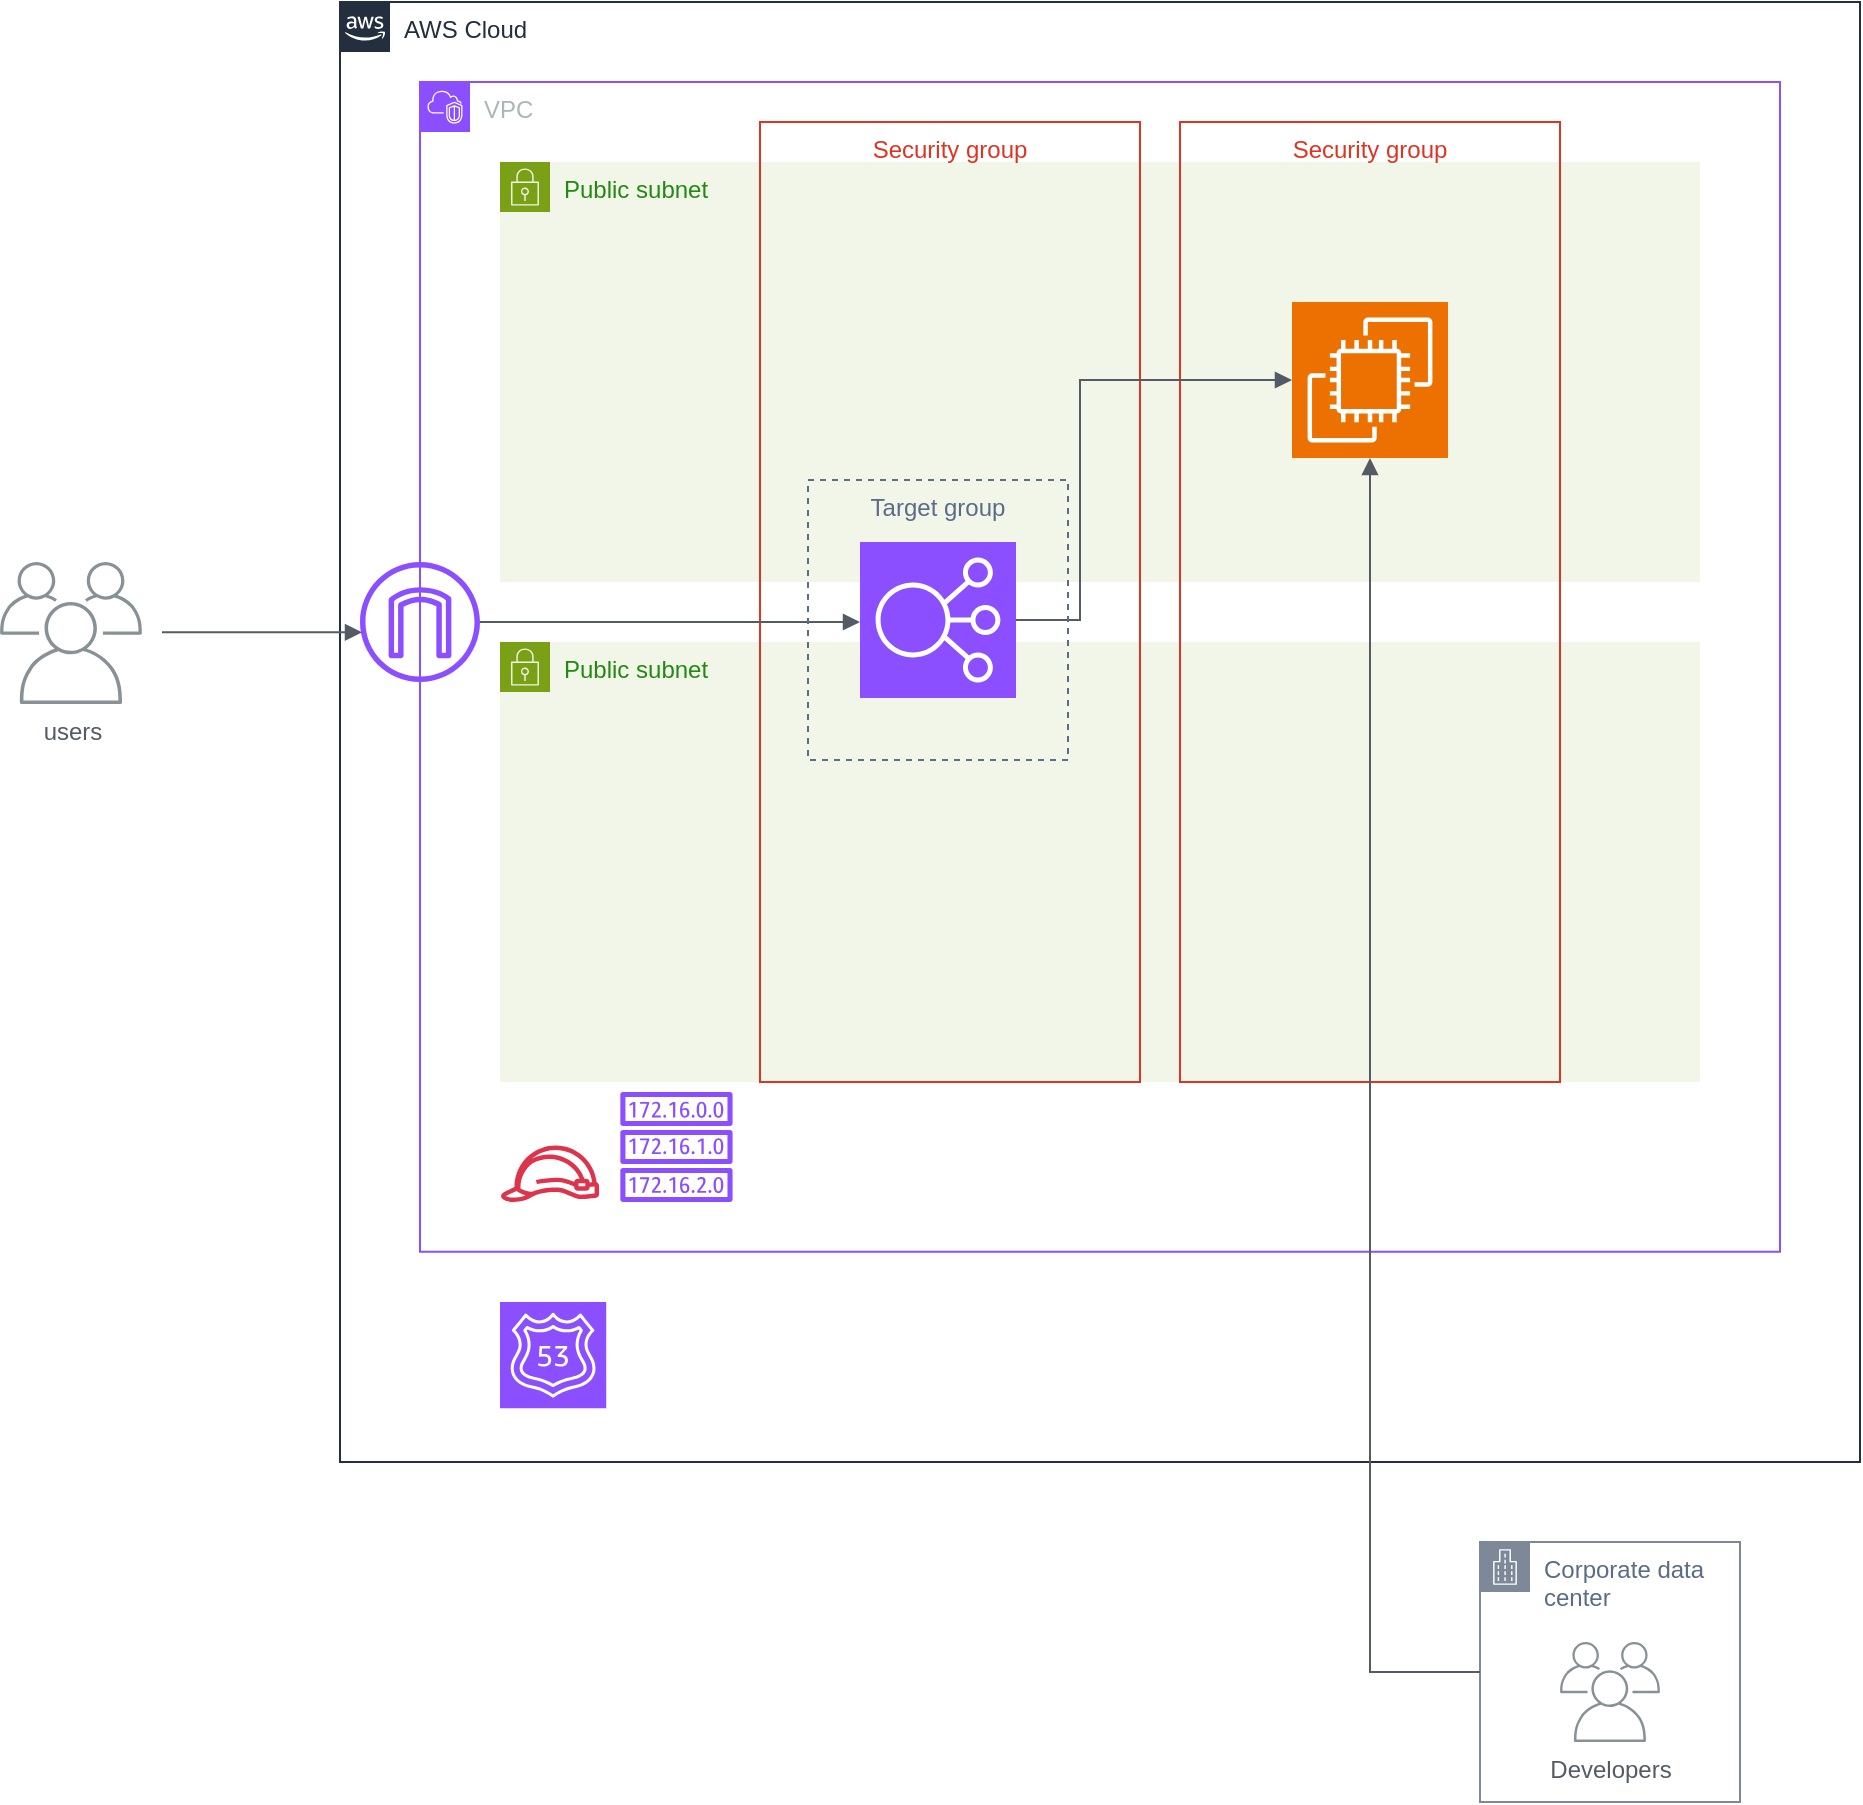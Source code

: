 <mxfile version="22.1.21" type="device">
  <diagram name="ページ1" id="mnPL-wJ1XfXDH14uQYT9">
    <mxGraphModel dx="1437" dy="569" grid="1" gridSize="10" guides="1" tooltips="1" connect="1" arrows="1" fold="1" page="1" pageScale="1" pageWidth="827" pageHeight="1169" math="0" shadow="0">
      <root>
        <mxCell id="0" />
        <mxCell id="1" parent="0" />
        <mxCell id="9SZ4IUXA4r9wMpmDnjR2-3" value="Public subnet" style="points=[[0,0],[0.25,0],[0.5,0],[0.75,0],[1,0],[1,0.25],[1,0.5],[1,0.75],[1,1],[0.75,1],[0.5,1],[0.25,1],[0,1],[0,0.75],[0,0.5],[0,0.25]];outlineConnect=0;gradientColor=none;html=1;whiteSpace=wrap;fontSize=12;fontStyle=0;container=1;pointerEvents=0;collapsible=0;recursiveResize=0;shape=mxgraph.aws4.group;grIcon=mxgraph.aws4.group_security_group;grStroke=0;strokeColor=#7AA116;fillColor=#F2F6E8;verticalAlign=top;align=left;spacingLeft=30;fontColor=#248814;dashed=0;" parent="1" vertex="1">
          <mxGeometry x="120" y="120" width="600" height="210" as="geometry" />
        </mxCell>
        <mxCell id="9SZ4IUXA4r9wMpmDnjR2-1" value="AWS Cloud" style="points=[[0,0],[0.25,0],[0.5,0],[0.75,0],[1,0],[1,0.25],[1,0.5],[1,0.75],[1,1],[0.75,1],[0.5,1],[0.25,1],[0,1],[0,0.75],[0,0.5],[0,0.25]];outlineConnect=0;gradientColor=none;html=1;whiteSpace=wrap;fontSize=12;fontStyle=0;container=1;pointerEvents=0;collapsible=0;recursiveResize=0;shape=mxgraph.aws4.group;grIcon=mxgraph.aws4.group_aws_cloud_alt;strokeColor=#232F3E;fillColor=none;verticalAlign=top;align=left;spacingLeft=30;fontColor=#232F3E;dashed=0;" parent="1" vertex="1">
          <mxGeometry x="40" y="40" width="760" height="730" as="geometry" />
        </mxCell>
        <mxCell id="9SZ4IUXA4r9wMpmDnjR2-2" value="VPC" style="points=[[0,0],[0.25,0],[0.5,0],[0.75,0],[1,0],[1,0.25],[1,0.5],[1,0.75],[1,1],[0.75,1],[0.5,1],[0.25,1],[0,1],[0,0.75],[0,0.5],[0,0.25]];outlineConnect=0;gradientColor=none;html=1;whiteSpace=wrap;fontSize=12;fontStyle=0;container=1;pointerEvents=0;collapsible=0;recursiveResize=0;shape=mxgraph.aws4.group;grIcon=mxgraph.aws4.group_vpc2;strokeColor=#8C4FFF;fillColor=none;verticalAlign=top;align=left;spacingLeft=30;fontColor=#AAB7B8;dashed=0;" parent="9SZ4IUXA4r9wMpmDnjR2-1" vertex="1">
          <mxGeometry x="40" y="40" width="680" height="584.89" as="geometry" />
        </mxCell>
        <mxCell id="1S5SFtDm_Tq1YHQfRTVd-1" value="Public subnet" style="points=[[0,0],[0.25,0],[0.5,0],[0.75,0],[1,0],[1,0.25],[1,0.5],[1,0.75],[1,1],[0.75,1],[0.5,1],[0.25,1],[0,1],[0,0.75],[0,0.5],[0,0.25]];outlineConnect=0;gradientColor=none;html=1;whiteSpace=wrap;fontSize=12;fontStyle=0;container=1;pointerEvents=0;collapsible=0;recursiveResize=0;shape=mxgraph.aws4.group;grIcon=mxgraph.aws4.group_security_group;grStroke=0;strokeColor=#7AA116;fillColor=#F2F6E8;verticalAlign=top;align=left;spacingLeft=30;fontColor=#248814;dashed=0;" parent="9SZ4IUXA4r9wMpmDnjR2-2" vertex="1">
          <mxGeometry x="40" y="280" width="600" height="220" as="geometry" />
        </mxCell>
        <mxCell id="9SZ4IUXA4r9wMpmDnjR2-6" value="Security group" style="fillColor=none;strokeColor=#DD3522;verticalAlign=top;fontStyle=0;fontColor=#DD3522;whiteSpace=wrap;html=1;" parent="1S5SFtDm_Tq1YHQfRTVd-1" vertex="1">
          <mxGeometry x="340" y="-260" width="190" height="480" as="geometry" />
        </mxCell>
        <mxCell id="9SZ4IUXA4r9wMpmDnjR2-7" value="" style="sketch=0;points=[[0,0,0],[0.25,0,0],[0.5,0,0],[0.75,0,0],[1,0,0],[0,1,0],[0.25,1,0],[0.5,1,0],[0.75,1,0],[1,1,0],[0,0.25,0],[0,0.5,0],[0,0.75,0],[1,0.25,0],[1,0.5,0],[1,0.75,0]];outlineConnect=0;fontColor=#232F3E;fillColor=#ED7100;strokeColor=#ffffff;dashed=0;verticalLabelPosition=bottom;verticalAlign=top;align=center;html=1;fontSize=12;fontStyle=0;aspect=fixed;shape=mxgraph.aws4.resourceIcon;resIcon=mxgraph.aws4.ec2;" parent="1S5SFtDm_Tq1YHQfRTVd-1" vertex="1">
          <mxGeometry x="396" y="-170" width="78" height="78" as="geometry" />
        </mxCell>
        <mxCell id="9SZ4IUXA4r9wMpmDnjR2-15" value="" style="sketch=0;outlineConnect=0;fontColor=#232F3E;gradientColor=none;fillColor=#DD344C;strokeColor=none;dashed=0;verticalLabelPosition=bottom;verticalAlign=top;align=center;html=1;fontSize=12;fontStyle=0;aspect=fixed;pointerEvents=1;shape=mxgraph.aws4.role;" parent="9SZ4IUXA4r9wMpmDnjR2-2" vertex="1">
          <mxGeometry x="40" y="531.79" width="50" height="28.21" as="geometry" />
        </mxCell>
        <mxCell id="1S5SFtDm_Tq1YHQfRTVd-2" value="" style="sketch=0;outlineConnect=0;fontColor=#232F3E;gradientColor=none;fillColor=#8C4FFF;strokeColor=none;dashed=0;verticalLabelPosition=bottom;verticalAlign=top;align=center;html=1;fontSize=12;fontStyle=0;aspect=fixed;pointerEvents=1;shape=mxgraph.aws4.route_table;" parent="9SZ4IUXA4r9wMpmDnjR2-2" vertex="1">
          <mxGeometry x="100" y="505" width="56.45" height="55" as="geometry" />
        </mxCell>
        <mxCell id="1S5SFtDm_Tq1YHQfRTVd-5" value="Security group" style="fillColor=none;strokeColor=#DD3522;verticalAlign=top;fontStyle=0;fontColor=#DD3522;whiteSpace=wrap;html=1;" parent="9SZ4IUXA4r9wMpmDnjR2-2" vertex="1">
          <mxGeometry x="170" y="20" width="190" height="480" as="geometry" />
        </mxCell>
        <mxCell id="9SZ4IUXA4r9wMpmDnjR2-8" value="" style="edgeStyle=orthogonalEdgeStyle;html=1;endArrow=block;elbow=vertical;startArrow=none;endFill=1;strokeColor=#545B64;rounded=0;entryX=0;entryY=0.5;entryDx=0;entryDy=0;entryPerimeter=0;" parent="9SZ4IUXA4r9wMpmDnjR2-2" edge="1">
          <mxGeometry width="100" relative="1" as="geometry">
            <mxPoint x="30" y="270.034" as="sourcePoint" />
            <mxPoint x="220" y="270" as="targetPoint" />
            <Array as="points">
              <mxPoint x="80" y="270" />
              <mxPoint x="80" y="270" />
            </Array>
          </mxGeometry>
        </mxCell>
        <mxCell id="9SZ4IUXA4r9wMpmDnjR2-10" value="" style="edgeStyle=orthogonalEdgeStyle;html=1;endArrow=block;elbow=vertical;startArrow=none;endFill=1;strokeColor=#545B64;rounded=0;entryX=0;entryY=0.5;entryDx=0;entryDy=0;entryPerimeter=0;exitX=0;exitY=0.5;exitDx=0;exitDy=0;" parent="9SZ4IUXA4r9wMpmDnjR2-2" source="1S5SFtDm_Tq1YHQfRTVd-6" target="9SZ4IUXA4r9wMpmDnjR2-7" edge="1">
          <mxGeometry width="100" relative="1" as="geometry">
            <mxPoint x="240" y="530" as="sourcePoint" />
            <mxPoint x="239.38" y="240" as="targetPoint" />
            <Array as="points">
              <mxPoint x="330" y="269" />
              <mxPoint x="330" y="149" />
            </Array>
          </mxGeometry>
        </mxCell>
        <mxCell id="1S5SFtDm_Tq1YHQfRTVd-6" value="" style="sketch=0;points=[[0,0,0],[0.25,0,0],[0.5,0,0],[0.75,0,0],[1,0,0],[0,1,0],[0.25,1,0],[0.5,1,0],[0.75,1,0],[1,1,0],[0,0.25,0],[0,0.5,0],[0,0.75,0],[1,0.25,0],[1,0.5,0],[1,0.75,0]];outlineConnect=0;fontColor=#232F3E;fillColor=#8C4FFF;strokeColor=#ffffff;dashed=0;verticalLabelPosition=bottom;verticalAlign=top;align=center;html=1;fontSize=12;fontStyle=0;aspect=fixed;shape=mxgraph.aws4.resourceIcon;resIcon=mxgraph.aws4.elastic_load_balancing;" parent="9SZ4IUXA4r9wMpmDnjR2-2" vertex="1">
          <mxGeometry x="220" y="230" width="78" height="78" as="geometry" />
        </mxCell>
        <mxCell id="1S5SFtDm_Tq1YHQfRTVd-8" value="Target group" style="fillColor=none;strokeColor=#5A6C86;dashed=1;verticalAlign=top;fontStyle=0;fontColor=#5A6C86;whiteSpace=wrap;html=1;" parent="9SZ4IUXA4r9wMpmDnjR2-2" vertex="1">
          <mxGeometry x="194" y="199" width="130" height="140" as="geometry" />
        </mxCell>
        <mxCell id="9SZ4IUXA4r9wMpmDnjR2-4" value="" style="sketch=0;outlineConnect=0;fontColor=#232F3E;gradientColor=none;fillColor=#8C4FFF;strokeColor=none;dashed=0;verticalLabelPosition=bottom;verticalAlign=top;align=center;html=1;fontSize=12;fontStyle=0;aspect=fixed;pointerEvents=1;shape=mxgraph.aws4.internet_gateway;" parent="9SZ4IUXA4r9wMpmDnjR2-1" vertex="1">
          <mxGeometry x="10" y="280" width="60" height="60" as="geometry" />
        </mxCell>
        <mxCell id="5M9jew5R1INHpogPun9Z-1" value="" style="sketch=0;points=[[0,0,0],[0.25,0,0],[0.5,0,0],[0.75,0,0],[1,0,0],[0,1,0],[0.25,1,0],[0.5,1,0],[0.75,1,0],[1,1,0],[0,0.25,0],[0,0.5,0],[0,0.75,0],[1,0.25,0],[1,0.5,0],[1,0.75,0]];outlineConnect=0;fontColor=#232F3E;fillColor=#8C4FFF;strokeColor=#ffffff;dashed=0;verticalLabelPosition=bottom;verticalAlign=top;align=center;html=1;fontSize=12;fontStyle=0;aspect=fixed;shape=mxgraph.aws4.resourceIcon;resIcon=mxgraph.aws4.route_53;" parent="9SZ4IUXA4r9wMpmDnjR2-1" vertex="1">
          <mxGeometry x="80" y="650" width="53.11" height="53.11" as="geometry" />
        </mxCell>
        <mxCell id="9SZ4IUXA4r9wMpmDnjR2-9" value="Corporate data center" style="points=[[0,0],[0.25,0],[0.5,0],[0.75,0],[1,0],[1,0.25],[1,0.5],[1,0.75],[1,1],[0.75,1],[0.5,1],[0.25,1],[0,1],[0,0.75],[0,0.5],[0,0.25]];outlineConnect=0;gradientColor=none;html=1;whiteSpace=wrap;fontSize=12;fontStyle=0;container=1;pointerEvents=0;collapsible=0;recursiveResize=0;shape=mxgraph.aws4.group;grIcon=mxgraph.aws4.group_corporate_data_center;strokeColor=#7D8998;fillColor=none;verticalAlign=top;align=left;spacingLeft=30;fontColor=#5A6C86;dashed=0;" parent="1" vertex="1">
          <mxGeometry x="610" y="810" width="130" height="130" as="geometry" />
        </mxCell>
        <mxCell id="9SZ4IUXA4r9wMpmDnjR2-16" value="Developers" style="sketch=0;outlineConnect=0;gradientColor=none;fontColor=#545B64;strokeColor=none;fillColor=#879196;dashed=0;verticalLabelPosition=bottom;verticalAlign=top;align=center;html=1;fontSize=12;fontStyle=0;aspect=fixed;shape=mxgraph.aws4.illustration_users;pointerEvents=1" parent="9SZ4IUXA4r9wMpmDnjR2-9" vertex="1">
          <mxGeometry x="40" y="50" width="50" height="50" as="geometry" />
        </mxCell>
        <mxCell id="9SZ4IUXA4r9wMpmDnjR2-11" value="users" style="sketch=0;outlineConnect=0;gradientColor=none;fontColor=#545B64;strokeColor=none;fillColor=#879196;dashed=0;verticalLabelPosition=bottom;verticalAlign=top;align=center;html=1;fontSize=12;fontStyle=0;aspect=fixed;shape=mxgraph.aws4.illustration_users;pointerEvents=1" parent="1" vertex="1">
          <mxGeometry x="-130" y="320" width="71" height="71" as="geometry" />
        </mxCell>
        <mxCell id="9SZ4IUXA4r9wMpmDnjR2-13" value="" style="edgeStyle=orthogonalEdgeStyle;html=1;endArrow=block;elbow=vertical;startArrow=none;endFill=1;strokeColor=#545B64;rounded=0;" parent="1" edge="1">
          <mxGeometry width="100" relative="1" as="geometry">
            <mxPoint x="-49" y="355.14" as="sourcePoint" />
            <mxPoint x="51" y="355.14" as="targetPoint" />
          </mxGeometry>
        </mxCell>
        <mxCell id="1S5SFtDm_Tq1YHQfRTVd-7" value="" style="edgeStyle=orthogonalEdgeStyle;html=1;endArrow=block;elbow=vertical;startArrow=none;endFill=1;strokeColor=#545B64;rounded=0;entryX=0.5;entryY=1;entryDx=0;entryDy=0;entryPerimeter=0;exitX=0;exitY=0.5;exitDx=0;exitDy=0;" parent="1" source="9SZ4IUXA4r9wMpmDnjR2-9" target="9SZ4IUXA4r9wMpmDnjR2-7" edge="1">
          <mxGeometry width="100" relative="1" as="geometry">
            <mxPoint x="500" y="785" as="sourcePoint" />
            <mxPoint x="555" y="268" as="targetPoint" />
            <Array as="points">
              <mxPoint x="555" y="875" />
            </Array>
          </mxGeometry>
        </mxCell>
      </root>
    </mxGraphModel>
  </diagram>
</mxfile>
